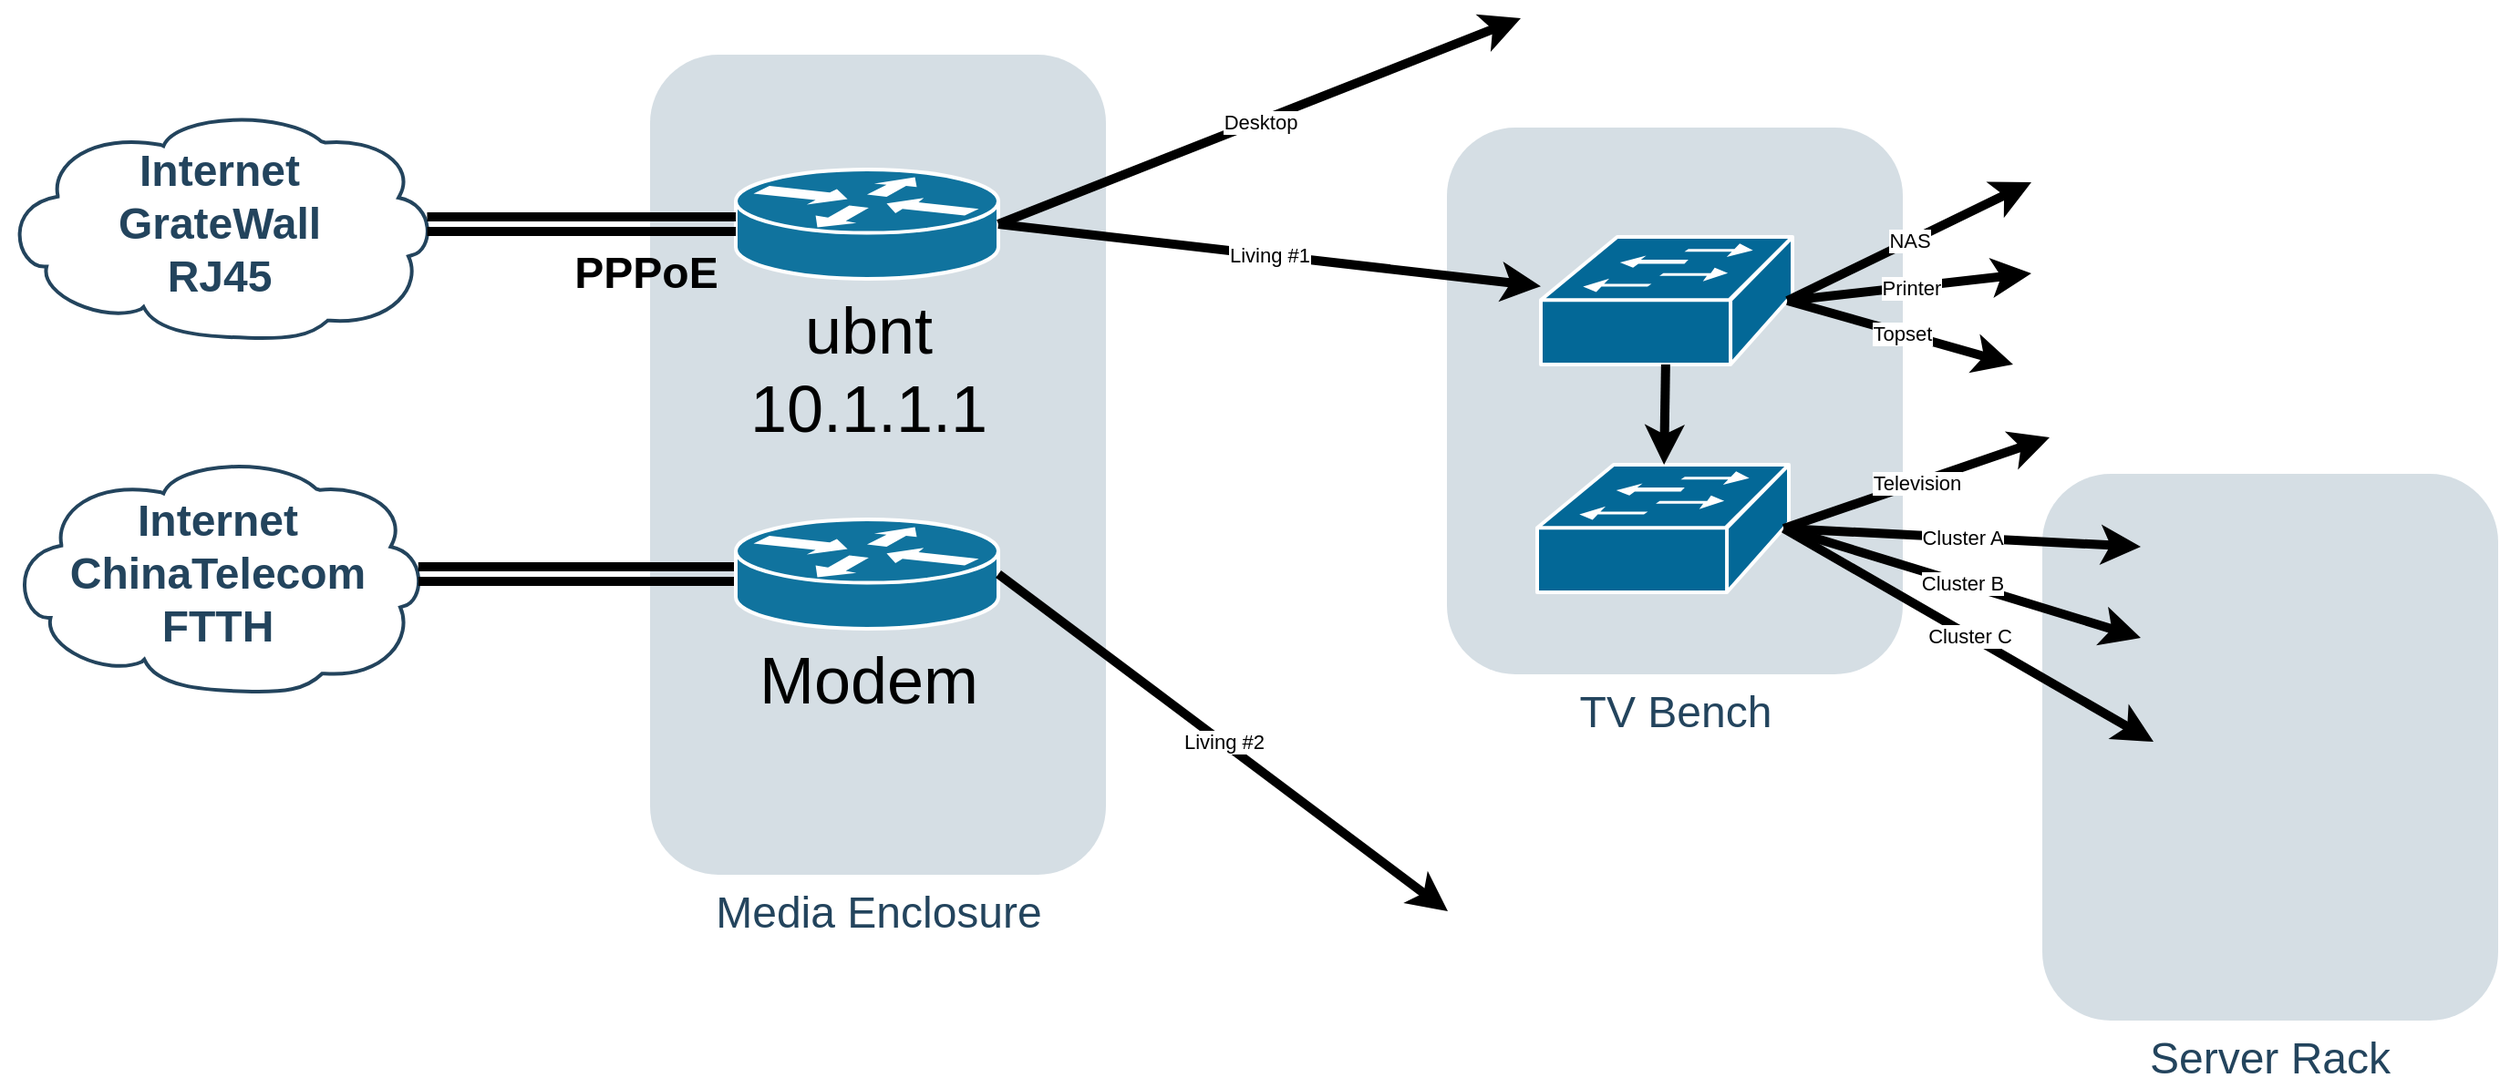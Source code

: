 <mxfile version="14.6.11" type="github">
  <diagram id="6a731a19-8d31-9384-78a2-239565b7b9f0" name="Page-1">
    <mxGraphModel dx="3200" dy="253" grid="1" gridSize="10" guides="1" tooltips="1" connect="1" arrows="1" fold="1" page="1" pageScale="1" pageWidth="1169" pageHeight="827" background="none" math="0" shadow="0">
      <root>
        <mxCell id="0" />
        <mxCell id="1" parent="0" />
        <mxCell id="CUySyMDOOAeZHdn6piLn-2302" value="Server Rack" style="rounded=1;whiteSpace=wrap;html=1;strokeColor=none;fillColor=#BAC8D3;fontSize=24;fontColor=#23445D;align=center;opacity=60;labelPosition=center;verticalLabelPosition=bottom;verticalAlign=top;" vertex="1" parent="1">
          <mxGeometry x="359" y="1453" width="250" height="300" as="geometry" />
        </mxCell>
        <mxCell id="CUySyMDOOAeZHdn6piLn-2301" value="TV Bench" style="rounded=1;whiteSpace=wrap;html=1;strokeColor=none;fillColor=#BAC8D3;fontSize=24;fontColor=#23445D;align=center;opacity=60;labelPosition=center;verticalLabelPosition=bottom;verticalAlign=top;" vertex="1" parent="1">
          <mxGeometry x="32.5" y="1263" width="250" height="300" as="geometry" />
        </mxCell>
        <mxCell id="2089" value="Media Enclosure" style="rounded=1;whiteSpace=wrap;html=1;strokeColor=none;fillColor=#BAC8D3;fontSize=24;fontColor=#23445D;align=center;opacity=60;labelPosition=center;verticalLabelPosition=bottom;verticalAlign=top;" parent="1" vertex="1">
          <mxGeometry x="-404.5" y="1223" width="250" height="450" as="geometry" />
        </mxCell>
        <mxCell id="CUySyMDOOAeZHdn6piLn-2257" value="Internet&lt;br&gt;GrateWall&lt;br&gt;RJ45" style="shape=mxgraph.cisco.storage.cloud;html=1;dashed=0;strokeColor=#23445D;fillColor=#ffffff;strokeWidth=2;fontFamily=Helvetica;fontSize=24;fontColor=#23445D;align=center;fontStyle=1" vertex="1" parent="1">
          <mxGeometry x="-760" y="1253" width="238" height="126" as="geometry" />
        </mxCell>
        <mxCell id="CUySyMDOOAeZHdn6piLn-2259" value="Internet&lt;br&gt;ChinaTelecom&lt;br&gt;FTTH" style="shape=mxgraph.cisco.storage.cloud;html=1;dashed=0;strokeColor=#23445D;fillColor=#ffffff;strokeWidth=2;fontFamily=Helvetica;fontSize=24;fontColor=#23445D;align=center;fontStyle=1" vertex="1" parent="1">
          <mxGeometry x="-757" y="1443" width="230" height="130" as="geometry" />
        </mxCell>
        <mxCell id="CUySyMDOOAeZHdn6piLn-2260" value="ubnt&lt;br&gt;10.1.1.1" style="shape=mxgraph.cisco.routers.router;html=1;dashed=0;fillColor=#10739E;strokeColor=#ffffff;strokeWidth=2;verticalLabelPosition=bottom;verticalAlign=top;fontFamily=Helvetica;fontSize=36;align=center;" vertex="1" parent="1">
          <mxGeometry x="-357.5" y="1286" width="144" height="60" as="geometry" />
        </mxCell>
        <mxCell id="CUySyMDOOAeZHdn6piLn-2264" value="" style="shape=link;html=1;fontColor=#000000;align=left;exitX=0.98;exitY=0.5;exitDx=0;exitDy=0;exitPerimeter=0;entryX=0;entryY=0.5;entryDx=0;entryDy=0;entryPerimeter=0;strokeWidth=5;width=4.118;" edge="1" parent="1" source="CUySyMDOOAeZHdn6piLn-2257" target="CUySyMDOOAeZHdn6piLn-2260">
          <mxGeometry width="100" relative="1" as="geometry">
            <mxPoint x="-457" y="1373" as="sourcePoint" />
            <mxPoint x="-357" y="1373" as="targetPoint" />
          </mxGeometry>
        </mxCell>
        <mxCell id="CUySyMDOOAeZHdn6piLn-2266" value="PPPoE" style="text;strokeColor=none;fillColor=none;html=1;fontSize=24;fontStyle=1;verticalAlign=middle;align=center;fontColor=#000000;" vertex="1" parent="1">
          <mxGeometry x="-457.5" y="1323" width="100" height="40" as="geometry" />
        </mxCell>
        <mxCell id="CUySyMDOOAeZHdn6piLn-2270" value="" style="shape=link;html=1;fontColor=#000000;align=left;exitX=0.98;exitY=0.5;exitDx=0;exitDy=0;exitPerimeter=0;strokeWidth=5;width=4.118;entryX=0;entryY=0.5;entryDx=0;entryDy=0;entryPerimeter=0;" edge="1" parent="1" source="CUySyMDOOAeZHdn6piLn-2259" target="CUySyMDOOAeZHdn6piLn-2271">
          <mxGeometry width="100" relative="1" as="geometry">
            <mxPoint x="-510.26" y="1503" as="sourcePoint" />
            <mxPoint x="-417" y="1513" as="targetPoint" />
          </mxGeometry>
        </mxCell>
        <mxCell id="CUySyMDOOAeZHdn6piLn-2271" value="Modem" style="shape=mxgraph.cisco.routers.router;html=1;dashed=0;fillColor=#10739E;strokeColor=#ffffff;strokeWidth=2;verticalLabelPosition=bottom;verticalAlign=top;fontFamily=Helvetica;fontSize=36;align=center;" vertex="1" parent="1">
          <mxGeometry x="-357.5" y="1478" width="144" height="60" as="geometry" />
        </mxCell>
        <mxCell id="CUySyMDOOAeZHdn6piLn-2272" value="" style="shape=mxgraph.cisco.switches.workgroup_switch;html=1;pointerEvents=1;dashed=0;fillColor=#036897;strokeColor=#ffffff;strokeWidth=2;verticalLabelPosition=bottom;verticalAlign=top;align=center;outlineConnect=0;fontColor=#000000;" vertex="1" parent="1">
          <mxGeometry x="82" y="1448" width="138" height="70" as="geometry" />
        </mxCell>
        <mxCell id="CUySyMDOOAeZHdn6piLn-2279" value="" style="shape=mxgraph.cisco.switches.workgroup_switch;html=1;pointerEvents=1;dashed=0;fillColor=#036897;strokeColor=#ffffff;strokeWidth=2;verticalLabelPosition=bottom;verticalAlign=top;align=center;outlineConnect=0;fontColor=#000000;" vertex="1" parent="1">
          <mxGeometry x="84" y="1323" width="138" height="70" as="geometry" />
        </mxCell>
        <mxCell id="CUySyMDOOAeZHdn6piLn-2280" value="" style="endArrow=classic;html=1;fontColor=#000000;strokeWidth=5;align=left;exitX=1;exitY=0.5;exitDx=0;exitDy=0;exitPerimeter=0;" edge="1" parent="1" source="CUySyMDOOAeZHdn6piLn-2260">
          <mxGeometry relative="1" as="geometry">
            <mxPoint x="-147" y="1363" as="sourcePoint" />
            <mxPoint x="73" y="1203" as="targetPoint" />
          </mxGeometry>
        </mxCell>
        <mxCell id="CUySyMDOOAeZHdn6piLn-2281" value="Desktop" style="edgeLabel;resizable=0;html=1;align=center;verticalAlign=middle;" connectable="0" vertex="1" parent="CUySyMDOOAeZHdn6piLn-2280">
          <mxGeometry relative="1" as="geometry" />
        </mxCell>
        <mxCell id="CUySyMDOOAeZHdn6piLn-2282" value="" style="endArrow=classic;html=1;fontColor=#000000;strokeWidth=5;align=left;exitX=1;exitY=0.5;exitDx=0;exitDy=0;exitPerimeter=0;" edge="1" parent="1" source="CUySyMDOOAeZHdn6piLn-2260" target="CUySyMDOOAeZHdn6piLn-2279">
          <mxGeometry relative="1" as="geometry">
            <mxPoint x="-203.5" y="1326" as="sourcePoint" />
            <mxPoint x="73" y="1363" as="targetPoint" />
          </mxGeometry>
        </mxCell>
        <mxCell id="CUySyMDOOAeZHdn6piLn-2283" value="Living #1" style="edgeLabel;resizable=0;html=1;align=center;verticalAlign=middle;" connectable="0" vertex="1" parent="CUySyMDOOAeZHdn6piLn-2282">
          <mxGeometry relative="1" as="geometry" />
        </mxCell>
        <mxCell id="CUySyMDOOAeZHdn6piLn-2284" value="Living #2" style="endArrow=classic;html=1;fontColor=#000000;strokeWidth=5;align=center;exitX=1;exitY=0.5;exitDx=0;exitDy=0;exitPerimeter=0;" edge="1" parent="1" source="CUySyMDOOAeZHdn6piLn-2271">
          <mxGeometry relative="1" as="geometry">
            <mxPoint x="-203.5" y="1326" as="sourcePoint" />
            <mxPoint x="33" y="1693" as="targetPoint" />
          </mxGeometry>
        </mxCell>
        <mxCell id="CUySyMDOOAeZHdn6piLn-2286" value="" style="endArrow=classic;html=1;fontColor=#000000;strokeWidth=5;align=center;" edge="1" parent="1" source="CUySyMDOOAeZHdn6piLn-2279" target="CUySyMDOOAeZHdn6piLn-2272">
          <mxGeometry width="50" height="50" relative="1" as="geometry">
            <mxPoint x="-107" y="1463" as="sourcePoint" />
            <mxPoint x="-57" y="1413" as="targetPoint" />
          </mxGeometry>
        </mxCell>
        <mxCell id="CUySyMDOOAeZHdn6piLn-2287" value="NAS" style="endArrow=classic;html=1;fontColor=#000000;strokeWidth=5;align=center;exitX=0.98;exitY=0.5;exitDx=0;exitDy=0;exitPerimeter=0;" edge="1" parent="1" source="CUySyMDOOAeZHdn6piLn-2279">
          <mxGeometry relative="1" as="geometry">
            <mxPoint x="297.25" y="1298.95" as="sourcePoint" />
            <mxPoint x="353" y="1293" as="targetPoint" />
          </mxGeometry>
        </mxCell>
        <mxCell id="CUySyMDOOAeZHdn6piLn-2289" value="" style="endArrow=classic;html=1;fontColor=#000000;strokeWidth=5;align=left;exitX=0.98;exitY=0.5;exitDx=0;exitDy=0;exitPerimeter=0;" edge="1" parent="1" source="CUySyMDOOAeZHdn6piLn-2279">
          <mxGeometry relative="1" as="geometry">
            <mxPoint x="307.25" y="1308.95" as="sourcePoint" />
            <mxPoint x="343" y="1393" as="targetPoint" />
          </mxGeometry>
        </mxCell>
        <mxCell id="CUySyMDOOAeZHdn6piLn-2290" value="Topset" style="edgeLabel;resizable=0;html=1;align=center;verticalAlign=middle;" connectable="0" vertex="1" parent="CUySyMDOOAeZHdn6piLn-2289">
          <mxGeometry relative="1" as="geometry" />
        </mxCell>
        <mxCell id="CUySyMDOOAeZHdn6piLn-2291" value="" style="endArrow=classic;html=1;fontColor=#000000;strokeWidth=5;align=left;exitX=0.98;exitY=0.5;exitDx=0;exitDy=0;exitPerimeter=0;" edge="1" parent="1" source="CUySyMDOOAeZHdn6piLn-2279">
          <mxGeometry relative="1" as="geometry">
            <mxPoint x="317.25" y="1318.95" as="sourcePoint" />
            <mxPoint x="353" y="1343" as="targetPoint" />
          </mxGeometry>
        </mxCell>
        <mxCell id="CUySyMDOOAeZHdn6piLn-2292" value="Printer" style="edgeLabel;resizable=0;html=1;align=center;verticalAlign=middle;" connectable="0" vertex="1" parent="CUySyMDOOAeZHdn6piLn-2291">
          <mxGeometry relative="1" as="geometry" />
        </mxCell>
        <mxCell id="CUySyMDOOAeZHdn6piLn-2293" value="" style="endArrow=classic;html=1;fontColor=#000000;strokeWidth=5;align=left;exitX=0.98;exitY=0.5;exitDx=0;exitDy=0;exitPerimeter=0;" edge="1" parent="1" source="CUySyMDOOAeZHdn6piLn-2272">
          <mxGeometry relative="1" as="geometry">
            <mxPoint x="327.25" y="1328.95" as="sourcePoint" />
            <mxPoint x="363" y="1433" as="targetPoint" />
          </mxGeometry>
        </mxCell>
        <mxCell id="CUySyMDOOAeZHdn6piLn-2294" value="Television" style="edgeLabel;resizable=0;html=1;align=center;verticalAlign=middle;" connectable="0" vertex="1" parent="CUySyMDOOAeZHdn6piLn-2293">
          <mxGeometry relative="1" as="geometry" />
        </mxCell>
        <mxCell id="CUySyMDOOAeZHdn6piLn-2295" value="" style="endArrow=classic;html=1;fontColor=#000000;strokeWidth=5;align=left;exitX=0.98;exitY=0.5;exitDx=0;exitDy=0;exitPerimeter=0;" edge="1" parent="1" source="CUySyMDOOAeZHdn6piLn-2272">
          <mxGeometry relative="1" as="geometry">
            <mxPoint x="337.25" y="1338.95" as="sourcePoint" />
            <mxPoint x="413" y="1493" as="targetPoint" />
          </mxGeometry>
        </mxCell>
        <mxCell id="CUySyMDOOAeZHdn6piLn-2296" value="Cluster A" style="edgeLabel;resizable=0;html=1;align=center;verticalAlign=middle;" connectable="0" vertex="1" parent="CUySyMDOOAeZHdn6piLn-2295">
          <mxGeometry relative="1" as="geometry" />
        </mxCell>
        <mxCell id="CUySyMDOOAeZHdn6piLn-2297" value="" style="endArrow=classic;html=1;fontColor=#000000;strokeWidth=5;align=left;exitX=0.98;exitY=0.5;exitDx=0;exitDy=0;exitPerimeter=0;" edge="1" parent="1" source="CUySyMDOOAeZHdn6piLn-2272">
          <mxGeometry relative="1" as="geometry">
            <mxPoint x="347.25" y="1348.95" as="sourcePoint" />
            <mxPoint x="413" y="1543" as="targetPoint" />
          </mxGeometry>
        </mxCell>
        <mxCell id="CUySyMDOOAeZHdn6piLn-2298" value="Cluster B" style="edgeLabel;resizable=0;html=1;align=center;verticalAlign=middle;" connectable="0" vertex="1" parent="CUySyMDOOAeZHdn6piLn-2297">
          <mxGeometry relative="1" as="geometry" />
        </mxCell>
        <mxCell id="CUySyMDOOAeZHdn6piLn-2299" value="" style="endArrow=classic;html=1;fontColor=#000000;strokeWidth=5;align=left;exitX=0.98;exitY=0.5;exitDx=0;exitDy=0;exitPerimeter=0;" edge="1" parent="1" source="CUySyMDOOAeZHdn6piLn-2272">
          <mxGeometry relative="1" as="geometry">
            <mxPoint x="357.25" y="1358.95" as="sourcePoint" />
            <mxPoint x="420" y="1600" as="targetPoint" />
          </mxGeometry>
        </mxCell>
        <mxCell id="CUySyMDOOAeZHdn6piLn-2300" value="Cluster C" style="edgeLabel;resizable=0;html=1;align=center;verticalAlign=middle;" connectable="0" vertex="1" parent="CUySyMDOOAeZHdn6piLn-2299">
          <mxGeometry relative="1" as="geometry" />
        </mxCell>
      </root>
    </mxGraphModel>
  </diagram>
</mxfile>

